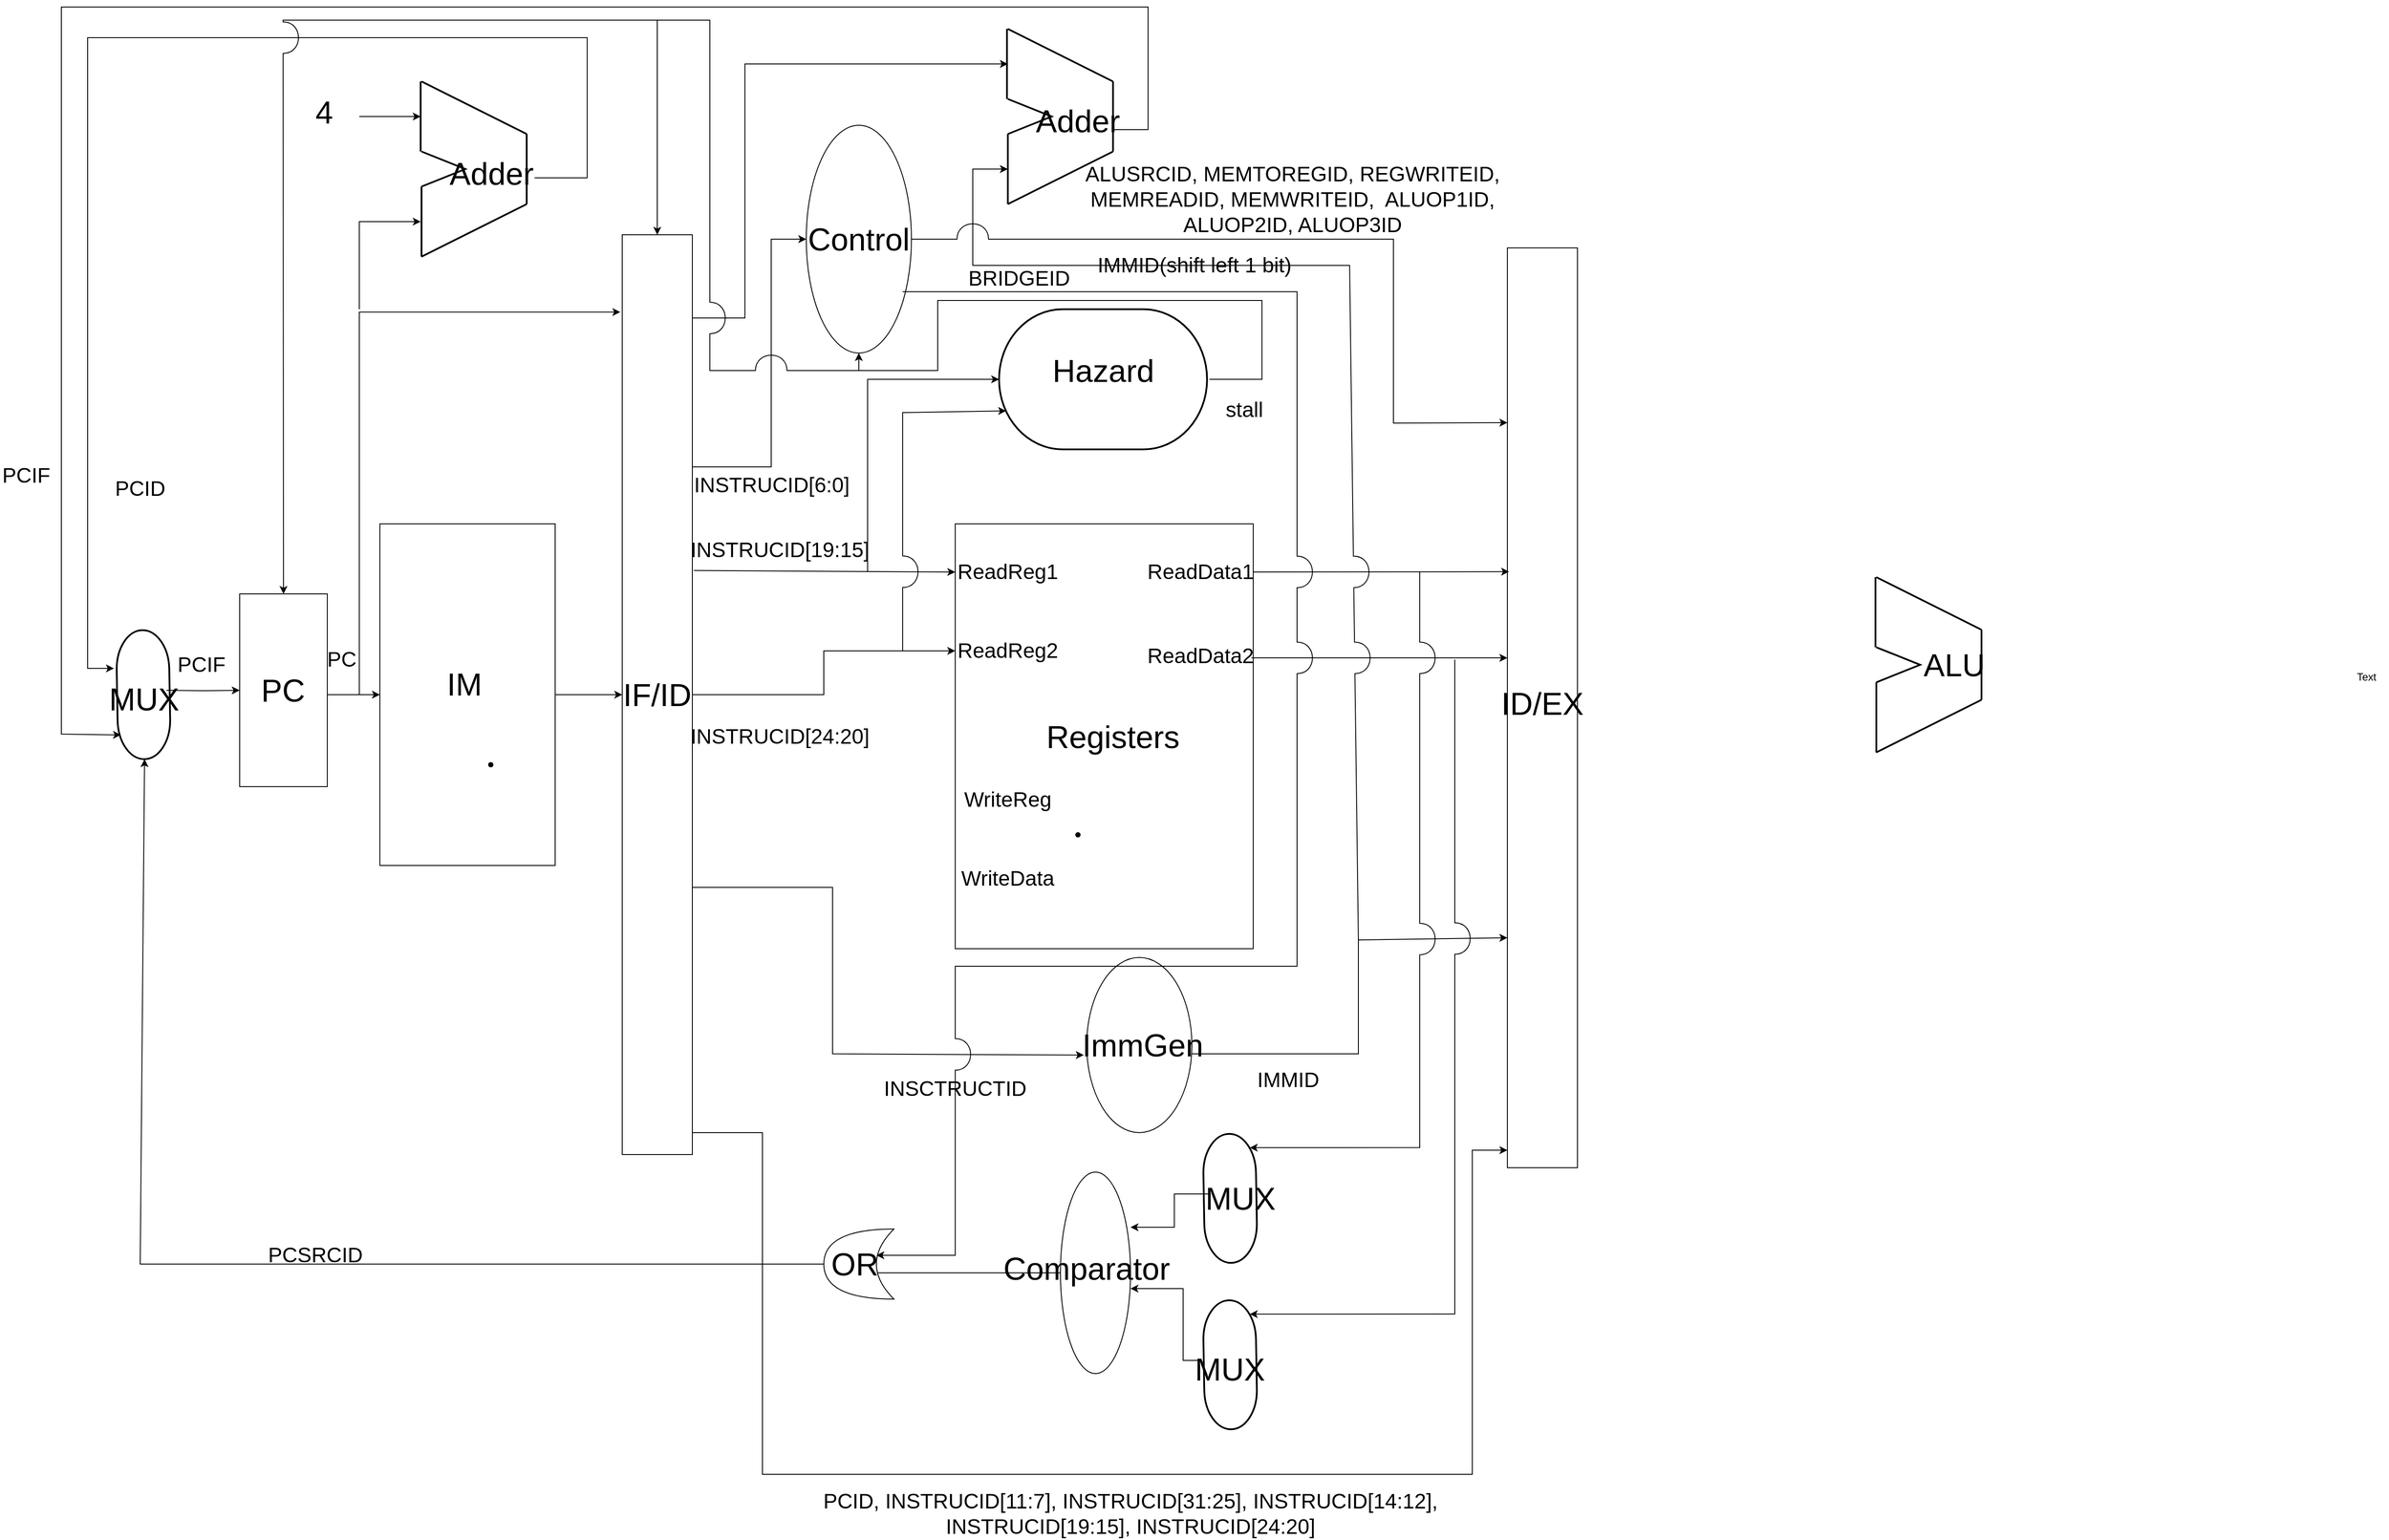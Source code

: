 <mxfile version="21.1.5" type="github">
  <diagram name="Page-1" id="BmjIcGM8oCkEsc__Spi8">
    <mxGraphModel dx="2868" dy="1392" grid="1" gridSize="10" guides="1" tooltips="1" connect="1" arrows="1" fold="1" page="1" pageScale="1" pageWidth="3300" pageHeight="4681" math="0" shadow="0">
      <root>
        <mxCell id="0" />
        <mxCell id="1" parent="0" />
        <mxCell id="vNjgoKGC3daDF4KBpXQI-41" style="edgeStyle=elbowEdgeStyle;rounded=0;orthogonalLoop=1;jettySize=auto;html=1;entryX=0;entryY=0.5;entryDx=0;entryDy=0;" edge="1" parent="1" target="vNjgoKGC3daDF4KBpXQI-4">
          <mxGeometry relative="1" as="geometry">
            <mxPoint x="380" y="880" as="sourcePoint" />
          </mxGeometry>
        </mxCell>
        <mxCell id="vNjgoKGC3daDF4KBpXQI-1" value="" style="rounded=0;whiteSpace=wrap;html=1;" vertex="1" parent="1">
          <mxGeometry x="283.48" y="765" width="100" height="220" as="geometry" />
        </mxCell>
        <mxCell id="vNjgoKGC3daDF4KBpXQI-29" value="" style="edgeStyle=elbowEdgeStyle;rounded=0;orthogonalLoop=1;jettySize=auto;html=1;entryX=-0.027;entryY=0.084;entryDx=0;entryDy=0;entryPerimeter=0;" edge="1" parent="1" source="vNjgoKGC3daDF4KBpXQI-2" target="vNjgoKGC3daDF4KBpXQI-15">
          <mxGeometry relative="1" as="geometry">
            <mxPoint x="420" y="560" as="targetPoint" />
            <Array as="points">
              <mxPoint x="420" y="880" />
              <mxPoint x="420" y="750" />
              <mxPoint x="410" y="880" />
              <mxPoint x="420" y="750" />
              <mxPoint x="430" y="880" />
              <mxPoint x="430" y="880" />
              <mxPoint x="420" y="820" />
              <mxPoint x="410" y="880" />
              <mxPoint x="420" y="680" />
              <mxPoint x="410" y="880" />
              <mxPoint x="420" y="560" />
            </Array>
          </mxGeometry>
        </mxCell>
        <mxCell id="vNjgoKGC3daDF4KBpXQI-2" value="&lt;font style=&quot;font-size: 36px;&quot;&gt;PC&lt;/font&gt;" style="text;strokeColor=none;align=center;fillColor=none;html=1;verticalAlign=middle;whiteSpace=wrap;rounded=0;" vertex="1" parent="1">
          <mxGeometry x="283.48" y="815" width="100" height="120" as="geometry" />
        </mxCell>
        <mxCell id="vNjgoKGC3daDF4KBpXQI-33" value="" style="edgeStyle=elbowEdgeStyle;rounded=0;orthogonalLoop=1;jettySize=auto;html=1;" edge="1" parent="1" source="vNjgoKGC3daDF4KBpXQI-4" target="vNjgoKGC3daDF4KBpXQI-17">
          <mxGeometry relative="1" as="geometry">
            <Array as="points">
              <mxPoint x="670" y="880" />
            </Array>
          </mxGeometry>
        </mxCell>
        <mxCell id="vNjgoKGC3daDF4KBpXQI-4" value="" style="rounded=0;whiteSpace=wrap;html=1;" vertex="1" parent="1">
          <mxGeometry x="443.48" y="685" width="200" height="390" as="geometry" />
        </mxCell>
        <mxCell id="vNjgoKGC3daDF4KBpXQI-9" value="&lt;font style=&quot;font-size: 24px;&quot;&gt;PC&lt;/font&gt;" style="text;strokeColor=none;align=center;fillColor=none;html=1;verticalAlign=middle;whiteSpace=wrap;rounded=0;" vertex="1" parent="1">
          <mxGeometry x="340" y="815" width="120" height="50" as="geometry" />
        </mxCell>
        <mxCell id="vNjgoKGC3daDF4KBpXQI-11" value="" style="strokeWidth=2;html=1;shape=mxgraph.flowchart.terminator;whiteSpace=wrap;rotation=-91;" vertex="1" parent="1">
          <mxGeometry x="100" y="850" width="147.33" height="60" as="geometry" />
        </mxCell>
        <mxCell id="vNjgoKGC3daDF4KBpXQI-12" value="&lt;font style=&quot;font-size: 36px;&quot;&gt;IM&lt;/font&gt;" style="text;strokeColor=none;align=center;fillColor=none;html=1;verticalAlign=middle;whiteSpace=wrap;rounded=0;" vertex="1" parent="1">
          <mxGeometry x="460" y="825.89" width="160" height="84.11" as="geometry" />
        </mxCell>
        <mxCell id="vNjgoKGC3daDF4KBpXQI-14" style="edgeStyle=orthogonalEdgeStyle;rounded=0;orthogonalLoop=1;jettySize=auto;html=1;entryX=0;entryY=0.5;entryDx=0;entryDy=0;" edge="1" parent="1" target="vNjgoKGC3daDF4KBpXQI-2">
          <mxGeometry relative="1" as="geometry">
            <mxPoint x="200" y="875" as="sourcePoint" />
          </mxGeometry>
        </mxCell>
        <mxCell id="vNjgoKGC3daDF4KBpXQI-13" value="&lt;font style=&quot;font-size: 36px;&quot;&gt;MUX&lt;/font&gt;" style="text;strokeColor=none;align=center;fillColor=none;html=1;verticalAlign=middle;whiteSpace=wrap;rounded=0;connectable=0;" vertex="1" parent="1">
          <mxGeometry x="148.84" y="860" width="51.33" height="50" as="geometry" />
        </mxCell>
        <mxCell id="vNjgoKGC3daDF4KBpXQI-87" style="edgeStyle=elbowEdgeStyle;rounded=0;orthogonalLoop=1;jettySize=auto;html=1;entryX=0;entryY=0.5;entryDx=0;entryDy=0;" edge="1" parent="1" source="vNjgoKGC3daDF4KBpXQI-15" target="vNjgoKGC3daDF4KBpXQI-49">
          <mxGeometry relative="1" as="geometry" />
        </mxCell>
        <mxCell id="vNjgoKGC3daDF4KBpXQI-15" value="" style="rounded=0;whiteSpace=wrap;html=1;" vertex="1" parent="1">
          <mxGeometry x="720" y="355" width="80" height="1050" as="geometry" />
        </mxCell>
        <mxCell id="vNjgoKGC3daDF4KBpXQI-16" value="&lt;font style=&quot;font-size: 24px;&quot;&gt;PCIF&lt;/font&gt;" style="text;strokeColor=none;align=center;fillColor=none;html=1;verticalAlign=middle;whiteSpace=wrap;rounded=0;" vertex="1" parent="1">
          <mxGeometry x="180" y="825.89" width="120" height="40" as="geometry" />
        </mxCell>
        <mxCell id="vNjgoKGC3daDF4KBpXQI-17" value="&lt;font style=&quot;font-size: 36px;&quot;&gt;IF/ID&lt;br&gt;&lt;/font&gt;" style="text;strokeColor=none;align=center;fillColor=none;html=1;verticalAlign=middle;whiteSpace=wrap;rounded=0;" vertex="1" parent="1">
          <mxGeometry x="720" y="840" width="80" height="80" as="geometry" />
        </mxCell>
        <mxCell id="vNjgoKGC3daDF4KBpXQI-42" value="" style="rounded=0;whiteSpace=wrap;html=1;" vertex="1" parent="1">
          <mxGeometry x="1100" y="685" width="340" height="485" as="geometry" />
        </mxCell>
        <mxCell id="vNjgoKGC3daDF4KBpXQI-43" value="&lt;font style=&quot;font-size: 36px;&quot;&gt;Registers&lt;/font&gt;" style="text;strokeColor=none;align=center;fillColor=none;html=1;verticalAlign=middle;whiteSpace=wrap;rounded=0;" vertex="1" parent="1">
          <mxGeometry x="1150" y="842.5" width="260" height="170" as="geometry" />
        </mxCell>
        <mxCell id="vNjgoKGC3daDF4KBpXQI-48" value="&lt;font style=&quot;font-size: 24px;&quot;&gt;ReadReg1&lt;/font&gt;" style="text;strokeColor=none;align=center;fillColor=none;html=1;verticalAlign=middle;whiteSpace=wrap;rounded=0;" vertex="1" parent="1">
          <mxGeometry x="1100" y="710" width="120" height="60" as="geometry" />
        </mxCell>
        <mxCell id="vNjgoKGC3daDF4KBpXQI-49" value="&lt;font style=&quot;font-size: 24px;&quot;&gt;ReadReg2&lt;/font&gt;" style="text;strokeColor=none;align=center;fillColor=none;html=1;verticalAlign=middle;whiteSpace=wrap;rounded=0;" vertex="1" parent="1">
          <mxGeometry x="1100" y="800" width="120" height="60" as="geometry" />
        </mxCell>
        <mxCell id="vNjgoKGC3daDF4KBpXQI-51" value="&lt;font style=&quot;font-size: 24px;&quot;&gt;INSTRUCID[19:15]&lt;/font&gt;" style="text;strokeColor=none;align=center;fillColor=none;html=1;verticalAlign=middle;whiteSpace=wrap;rounded=0;connectable=0;" vertex="1" parent="1">
          <mxGeometry x="820" y="685" width="160" height="60" as="geometry" />
        </mxCell>
        <mxCell id="vNjgoKGC3daDF4KBpXQI-53" value="&lt;font style=&quot;font-size: 24px;&quot;&gt;INSTRUCID[24:20]&lt;/font&gt;" style="text;strokeColor=none;align=center;fillColor=none;html=1;verticalAlign=middle;whiteSpace=wrap;rounded=0;backgroundOutline=0;imageAspect=1;noLabel=0;allowArrows=1;connectable=0;" vertex="1" parent="1">
          <mxGeometry x="810" y="892.5" width="180" height="70" as="geometry" />
        </mxCell>
        <mxCell id="vNjgoKGC3daDF4KBpXQI-57" value="&lt;font style=&quot;font-size: 24px;&quot;&gt;WriteReg&lt;/font&gt;" style="text;strokeColor=none;align=center;fillColor=none;html=1;verticalAlign=middle;whiteSpace=wrap;rounded=0;" vertex="1" parent="1">
          <mxGeometry x="1100" y="970" width="120" height="60" as="geometry" />
        </mxCell>
        <mxCell id="vNjgoKGC3daDF4KBpXQI-58" value="&lt;font style=&quot;font-size: 24px;&quot;&gt;WriteData&lt;/font&gt;" style="text;strokeColor=none;align=center;fillColor=none;html=1;verticalAlign=middle;whiteSpace=wrap;rounded=0;" vertex="1" parent="1">
          <mxGeometry x="1100" y="1060" width="120" height="60" as="geometry" />
        </mxCell>
        <mxCell id="vNjgoKGC3daDF4KBpXQI-59" value="" style="ellipse;whiteSpace=wrap;html=1;" vertex="1" parent="1">
          <mxGeometry x="1250" y="1180" width="120" height="200" as="geometry" />
        </mxCell>
        <mxCell id="vNjgoKGC3daDF4KBpXQI-64" value="&lt;div&gt;&lt;font style=&quot;font-size: 36px;&quot;&gt;ImmGen&lt;/font&gt;&lt;/div&gt;" style="text;strokeColor=none;align=center;fillColor=none;html=1;verticalAlign=middle;whiteSpace=wrap;rounded=0;" vertex="1" parent="1">
          <mxGeometry x="1263.66" y="1245" width="100" height="70" as="geometry" />
        </mxCell>
        <mxCell id="vNjgoKGC3daDF4KBpXQI-65" value="" style="strokeWidth=2;html=1;shape=mxgraph.flowchart.terminator;whiteSpace=wrap;rotation=-180;" vertex="1" parent="1">
          <mxGeometry x="1150" y="440" width="237.33" height="160" as="geometry" />
        </mxCell>
        <mxCell id="vNjgoKGC3daDF4KBpXQI-66" value="&lt;font style=&quot;font-size: 36px;&quot;&gt;Hazard&lt;br&gt;&lt;/font&gt;" style="text;strokeColor=none;align=center;fillColor=none;html=1;verticalAlign=middle;whiteSpace=wrap;rounded=0;connectable=0;" vertex="1" parent="1">
          <mxGeometry x="1178.66" y="450" width="180" height="120" as="geometry" />
        </mxCell>
        <mxCell id="vNjgoKGC3daDF4KBpXQI-93" value="" style="shape=waypoint;sketch=0;fillStyle=solid;size=6;pointerEvents=1;points=[];fillColor=none;resizable=0;rotatable=0;perimeter=centerPerimeter;snapToPoint=1;" vertex="1" parent="1">
          <mxGeometry x="560" y="950" width="20" height="20" as="geometry" />
        </mxCell>
        <mxCell id="vNjgoKGC3daDF4KBpXQI-95" value="" style="shape=waypoint;sketch=0;fillStyle=solid;size=6;pointerEvents=1;points=[];fillColor=none;resizable=0;rotatable=0;perimeter=centerPerimeter;snapToPoint=1;" vertex="1" parent="1">
          <mxGeometry x="1230" y="1030" width="20" height="20" as="geometry" />
        </mxCell>
        <mxCell id="vNjgoKGC3daDF4KBpXQI-101" value="" style="endArrow=classic;html=1;rounded=0;exitX=1.021;exitY=0.365;exitDx=0;exitDy=0;exitPerimeter=0;entryX=0;entryY=0.5;entryDx=0;entryDy=0;" edge="1" parent="1" source="vNjgoKGC3daDF4KBpXQI-15" target="vNjgoKGC3daDF4KBpXQI-48">
          <mxGeometry width="50" height="50" relative="1" as="geometry">
            <mxPoint x="640" y="660" as="sourcePoint" />
            <mxPoint x="690" y="610" as="targetPoint" />
          </mxGeometry>
        </mxCell>
        <mxCell id="vNjgoKGC3daDF4KBpXQI-102" value="" style="endArrow=classic;html=1;rounded=0;entryX=-0.028;entryY=0.557;entryDx=0;entryDy=0;entryPerimeter=0;" edge="1" parent="1" target="vNjgoKGC3daDF4KBpXQI-59">
          <mxGeometry width="50" height="50" relative="1" as="geometry">
            <mxPoint x="800" y="1100" as="sourcePoint" />
            <mxPoint x="850" y="1040" as="targetPoint" />
            <Array as="points">
              <mxPoint x="960" y="1100" />
              <mxPoint x="960" y="1290" />
            </Array>
          </mxGeometry>
        </mxCell>
        <mxCell id="vNjgoKGC3daDF4KBpXQI-103" value="" style="endArrow=classic;html=1;rounded=0;jumpStyle=arc;jumpSize=36;entryX=0.966;entryY=0.275;entryDx=0;entryDy=0;entryPerimeter=0;" edge="1" parent="1" target="vNjgoKGC3daDF4KBpXQI-65">
          <mxGeometry width="50" height="50" relative="1" as="geometry">
            <mxPoint x="1040" y="830" as="sourcePoint" />
            <mxPoint x="1150" y="558" as="targetPoint" />
            <Array as="points">
              <mxPoint x="1040" y="558" />
            </Array>
          </mxGeometry>
        </mxCell>
        <mxCell id="vNjgoKGC3daDF4KBpXQI-104" value="" style="endArrow=classic;html=1;rounded=0;" edge="1" parent="1" target="vNjgoKGC3daDF4KBpXQI-65">
          <mxGeometry width="50" height="50" relative="1" as="geometry">
            <mxPoint x="1000" y="740" as="sourcePoint" />
            <mxPoint x="1140" y="520" as="targetPoint" />
            <Array as="points">
              <mxPoint x="1000" y="520" />
              <mxPoint x="1080" y="520" />
              <mxPoint x="1120" y="520" />
            </Array>
          </mxGeometry>
        </mxCell>
        <mxCell id="vNjgoKGC3daDF4KBpXQI-105" value="" style="rounded=0;whiteSpace=wrap;html=1;" vertex="1" parent="1">
          <mxGeometry x="1730" y="370" width="80" height="1050" as="geometry" />
        </mxCell>
        <mxCell id="vNjgoKGC3daDF4KBpXQI-106" value="&lt;font style=&quot;font-size: 36px;&quot;&gt;ID/EX&lt;/font&gt;" style="text;strokeColor=none;align=center;fillColor=none;html=1;verticalAlign=middle;whiteSpace=wrap;rounded=0;" vertex="1" parent="1">
          <mxGeometry x="1740" y="860" width="60" height="59.11" as="geometry" />
        </mxCell>
        <mxCell id="vNjgoKGC3daDF4KBpXQI-108" value="" style="endArrow=classic;html=1;rounded=0;entryX=0;entryY=0.75;entryDx=0;entryDy=0;" edge="1" parent="1" target="vNjgoKGC3daDF4KBpXQI-105">
          <mxGeometry width="50" height="50" relative="1" as="geometry">
            <mxPoint x="1370" y="1290" as="sourcePoint" />
            <mxPoint x="1630" y="1160" as="targetPoint" />
            <Array as="points">
              <mxPoint x="1560" y="1290" />
              <mxPoint x="1560" y="1160" />
            </Array>
          </mxGeometry>
        </mxCell>
        <mxCell id="vNjgoKGC3daDF4KBpXQI-109" value="&lt;font style=&quot;font-size: 24px;&quot;&gt;INSCTRUCTID&lt;/font&gt;" style="text;strokeColor=none;align=center;fillColor=none;html=1;verticalAlign=middle;whiteSpace=wrap;rounded=0;" vertex="1" parent="1">
          <mxGeometry x="1070" y="1300" width="60" height="60" as="geometry" />
        </mxCell>
        <mxCell id="vNjgoKGC3daDF4KBpXQI-111" value="&lt;font style=&quot;font-size: 24px;&quot;&gt;IMMID&lt;br&gt;&lt;/font&gt;" style="text;strokeColor=none;align=center;fillColor=none;html=1;verticalAlign=middle;whiteSpace=wrap;rounded=0;" vertex="1" parent="1">
          <mxGeometry x="1450" y="1290" width="60" height="60" as="geometry" />
        </mxCell>
        <mxCell id="vNjgoKGC3daDF4KBpXQI-112" value="&lt;font style=&quot;font-size: 24px;&quot;&gt;ReadData1&lt;/font&gt;" style="text;strokeColor=none;align=center;fillColor=none;html=1;verticalAlign=middle;whiteSpace=wrap;rounded=0;" vertex="1" parent="1">
          <mxGeometry x="1320" y="710" width="120" height="60" as="geometry" />
        </mxCell>
        <mxCell id="vNjgoKGC3daDF4KBpXQI-113" value="&lt;font style=&quot;font-size: 24px;&quot;&gt;ReadData2&lt;/font&gt;" style="text;strokeColor=none;align=center;fillColor=none;html=1;verticalAlign=middle;whiteSpace=wrap;rounded=0;" vertex="1" parent="1">
          <mxGeometry x="1320" y="805.89" width="120" height="60" as="geometry" />
        </mxCell>
        <mxCell id="vNjgoKGC3daDF4KBpXQI-115" value="" style="endArrow=classic;html=1;rounded=0;entryX=0.025;entryY=0.352;entryDx=0;entryDy=0;entryPerimeter=0;exitX=1;exitY=0.5;exitDx=0;exitDy=0;" edge="1" parent="1" source="vNjgoKGC3daDF4KBpXQI-112" target="vNjgoKGC3daDF4KBpXQI-105">
          <mxGeometry width="50" height="50" relative="1" as="geometry">
            <mxPoint x="1440" y="730" as="sourcePoint" />
            <mxPoint x="1500" y="690" as="targetPoint" />
          </mxGeometry>
        </mxCell>
        <mxCell id="vNjgoKGC3daDF4KBpXQI-116" value="" style="endArrow=classic;html=1;rounded=0;exitX=1;exitY=0.5;exitDx=0;exitDy=0;" edge="1" parent="1">
          <mxGeometry width="50" height="50" relative="1" as="geometry">
            <mxPoint x="1438" y="838" as="sourcePoint" />
            <mxPoint x="1730" y="838" as="targetPoint" />
          </mxGeometry>
        </mxCell>
        <mxCell id="vNjgoKGC3daDF4KBpXQI-119" value="" style="endArrow=none;html=1;rounded=0;strokeWidth=2;" edge="1" parent="1">
          <mxGeometry width="50" height="50" relative="1" as="geometry">
            <mxPoint x="1159" y="200" as="sourcePoint" />
            <mxPoint x="1159" y="120" as="targetPoint" />
          </mxGeometry>
        </mxCell>
        <mxCell id="vNjgoKGC3daDF4KBpXQI-120" value="" style="endArrow=none;html=1;rounded=0;strokeWidth=2;" edge="1" parent="1">
          <mxGeometry width="50" height="50" relative="1" as="geometry">
            <mxPoint x="1160" y="240" as="sourcePoint" />
            <mxPoint x="1160" y="200" as="targetPoint" />
            <Array as="points">
              <mxPoint x="1210" y="220" />
            </Array>
          </mxGeometry>
        </mxCell>
        <mxCell id="vNjgoKGC3daDF4KBpXQI-124" value="" style="endArrow=none;html=1;rounded=0;strokeWidth=2;" edge="1" parent="1">
          <mxGeometry width="50" height="50" relative="1" as="geometry">
            <mxPoint x="1160" y="320" as="sourcePoint" />
            <mxPoint x="1160" y="240" as="targetPoint" />
          </mxGeometry>
        </mxCell>
        <mxCell id="vNjgoKGC3daDF4KBpXQI-126" value="" style="endArrow=none;html=1;rounded=0;strokeWidth=2;" edge="1" parent="1">
          <mxGeometry width="50" height="50" relative="1" as="geometry">
            <mxPoint x="1160" y="320" as="sourcePoint" />
            <mxPoint x="1280" y="260" as="targetPoint" />
          </mxGeometry>
        </mxCell>
        <mxCell id="vNjgoKGC3daDF4KBpXQI-130" value="" style="endArrow=none;html=1;rounded=0;strokeWidth=2;" edge="1" parent="1">
          <mxGeometry width="50" height="50" relative="1" as="geometry">
            <mxPoint x="1280" y="260" as="sourcePoint" />
            <mxPoint x="1280" y="180" as="targetPoint" />
          </mxGeometry>
        </mxCell>
        <mxCell id="vNjgoKGC3daDF4KBpXQI-133" value="" style="endArrow=none;html=1;rounded=0;strokeWidth=2;" edge="1" parent="1">
          <mxGeometry width="50" height="50" relative="1" as="geometry">
            <mxPoint x="1160" y="120" as="sourcePoint" />
            <mxPoint x="1280" y="180" as="targetPoint" />
          </mxGeometry>
        </mxCell>
        <mxCell id="vNjgoKGC3daDF4KBpXQI-134" value="" style="endArrow=none;html=1;rounded=0;strokeWidth=2;" edge="1" parent="1">
          <mxGeometry width="50" height="50" relative="1" as="geometry">
            <mxPoint x="2150" y="825.89" as="sourcePoint" />
            <mxPoint x="2150" y="745.89" as="targetPoint" />
          </mxGeometry>
        </mxCell>
        <mxCell id="vNjgoKGC3daDF4KBpXQI-135" value="" style="endArrow=none;html=1;rounded=0;strokeWidth=2;" edge="1" parent="1">
          <mxGeometry width="50" height="50" relative="1" as="geometry">
            <mxPoint x="2151" y="865.89" as="sourcePoint" />
            <mxPoint x="2151" y="825.89" as="targetPoint" />
            <Array as="points">
              <mxPoint x="2201" y="845.89" />
            </Array>
          </mxGeometry>
        </mxCell>
        <mxCell id="vNjgoKGC3daDF4KBpXQI-136" value="" style="endArrow=none;html=1;rounded=0;strokeWidth=2;" edge="1" parent="1">
          <mxGeometry width="50" height="50" relative="1" as="geometry">
            <mxPoint x="2151" y="945.89" as="sourcePoint" />
            <mxPoint x="2151" y="865.89" as="targetPoint" />
          </mxGeometry>
        </mxCell>
        <mxCell id="vNjgoKGC3daDF4KBpXQI-137" value="" style="endArrow=none;html=1;rounded=0;strokeWidth=2;" edge="1" parent="1">
          <mxGeometry width="50" height="50" relative="1" as="geometry">
            <mxPoint x="2151" y="945.89" as="sourcePoint" />
            <mxPoint x="2271" y="885.89" as="targetPoint" />
          </mxGeometry>
        </mxCell>
        <mxCell id="vNjgoKGC3daDF4KBpXQI-138" value="" style="endArrow=none;html=1;rounded=0;strokeWidth=2;" edge="1" parent="1">
          <mxGeometry width="50" height="50" relative="1" as="geometry">
            <mxPoint x="2271" y="885.89" as="sourcePoint" />
            <mxPoint x="2271" y="805.89" as="targetPoint" />
          </mxGeometry>
        </mxCell>
        <mxCell id="vNjgoKGC3daDF4KBpXQI-139" value="" style="endArrow=none;html=1;rounded=0;strokeWidth=2;" edge="1" parent="1">
          <mxGeometry width="50" height="50" relative="1" as="geometry">
            <mxPoint x="2151" y="745.89" as="sourcePoint" />
            <mxPoint x="2271" y="805.89" as="targetPoint" />
          </mxGeometry>
        </mxCell>
        <mxCell id="vNjgoKGC3daDF4KBpXQI-141" value="" style="endArrow=classic;html=1;rounded=0;jumpStyle=arc;jumpSize=36;" edge="1" parent="1">
          <mxGeometry width="50" height="50" relative="1" as="geometry">
            <mxPoint x="1560" y="1160" as="sourcePoint" />
            <mxPoint x="1160" y="280" as="targetPoint" />
            <Array as="points">
              <mxPoint x="1550" y="390" />
              <mxPoint x="1120" y="390" />
              <mxPoint x="1120" y="280" />
            </Array>
          </mxGeometry>
        </mxCell>
        <mxCell id="vNjgoKGC3daDF4KBpXQI-142" value="" style="endArrow=classic;html=1;rounded=0;" edge="1" parent="1">
          <mxGeometry width="50" height="50" relative="1" as="geometry">
            <mxPoint x="800" y="450" as="sourcePoint" />
            <mxPoint x="1160" y="160" as="targetPoint" />
            <Array as="points">
              <mxPoint x="860" y="450" />
              <mxPoint x="860" y="160" />
            </Array>
          </mxGeometry>
        </mxCell>
        <mxCell id="vNjgoKGC3daDF4KBpXQI-143" value="&lt;font style=&quot;font-size: 36px;&quot;&gt;Adder&lt;/font&gt;" style="text;strokeColor=none;align=center;fillColor=none;html=1;verticalAlign=middle;whiteSpace=wrap;rounded=0;" vertex="1" parent="1">
          <mxGeometry x="1210" y="210" width="60" height="30" as="geometry" />
        </mxCell>
        <mxCell id="vNjgoKGC3daDF4KBpXQI-145" value="" style="endArrow=classic;html=1;rounded=0;entryX=0.191;entryY=0.059;entryDx=0;entryDy=0;entryPerimeter=0;" edge="1" parent="1" target="vNjgoKGC3daDF4KBpXQI-11">
          <mxGeometry width="50" height="50" relative="1" as="geometry">
            <mxPoint x="1280" y="235" as="sourcePoint" />
            <mxPoint x="150" y="935" as="targetPoint" />
            <Array as="points">
              <mxPoint x="1320" y="235" />
              <mxPoint x="1320" y="95" />
              <mxPoint x="80" y="95" />
              <mxPoint x="80" y="925" />
            </Array>
          </mxGeometry>
        </mxCell>
        <mxCell id="vNjgoKGC3daDF4KBpXQI-146" value="" style="endArrow=none;html=1;rounded=0;strokeWidth=2;" edge="1" parent="1">
          <mxGeometry width="50" height="50" relative="1" as="geometry">
            <mxPoint x="490" y="260" as="sourcePoint" />
            <mxPoint x="490" y="180" as="targetPoint" />
          </mxGeometry>
        </mxCell>
        <mxCell id="vNjgoKGC3daDF4KBpXQI-147" value="" style="endArrow=none;html=1;rounded=0;strokeWidth=2;" edge="1" parent="1">
          <mxGeometry width="50" height="50" relative="1" as="geometry">
            <mxPoint x="491" y="300" as="sourcePoint" />
            <mxPoint x="491" y="260" as="targetPoint" />
            <Array as="points">
              <mxPoint x="541" y="280" />
            </Array>
          </mxGeometry>
        </mxCell>
        <mxCell id="vNjgoKGC3daDF4KBpXQI-148" value="" style="endArrow=none;html=1;rounded=0;strokeWidth=2;" edge="1" parent="1">
          <mxGeometry width="50" height="50" relative="1" as="geometry">
            <mxPoint x="491" y="380" as="sourcePoint" />
            <mxPoint x="491" y="300" as="targetPoint" />
          </mxGeometry>
        </mxCell>
        <mxCell id="vNjgoKGC3daDF4KBpXQI-149" value="" style="endArrow=none;html=1;rounded=0;strokeWidth=2;" edge="1" parent="1">
          <mxGeometry width="50" height="50" relative="1" as="geometry">
            <mxPoint x="491" y="380" as="sourcePoint" />
            <mxPoint x="611" y="320" as="targetPoint" />
          </mxGeometry>
        </mxCell>
        <mxCell id="vNjgoKGC3daDF4KBpXQI-150" value="" style="endArrow=none;html=1;rounded=0;strokeWidth=2;" edge="1" parent="1">
          <mxGeometry width="50" height="50" relative="1" as="geometry">
            <mxPoint x="611" y="320" as="sourcePoint" />
            <mxPoint x="611" y="240" as="targetPoint" />
          </mxGeometry>
        </mxCell>
        <mxCell id="vNjgoKGC3daDF4KBpXQI-151" value="" style="endArrow=none;html=1;rounded=0;strokeWidth=2;" edge="1" parent="1">
          <mxGeometry width="50" height="50" relative="1" as="geometry">
            <mxPoint x="491" y="180" as="sourcePoint" />
            <mxPoint x="611" y="240" as="targetPoint" />
          </mxGeometry>
        </mxCell>
        <mxCell id="vNjgoKGC3daDF4KBpXQI-152" value="&lt;font style=&quot;font-size: 36px;&quot;&gt;Adder&lt;/font&gt;" style="text;strokeColor=none;align=center;fillColor=none;html=1;verticalAlign=middle;whiteSpace=wrap;rounded=0;connectable=0;" vertex="1" parent="1">
          <mxGeometry x="541" y="270" width="60" height="30" as="geometry" />
        </mxCell>
        <mxCell id="vNjgoKGC3daDF4KBpXQI-153" value="" style="endArrow=classic;html=1;rounded=0;" edge="1" parent="1">
          <mxGeometry width="50" height="50" relative="1" as="geometry">
            <mxPoint x="420" y="440" as="sourcePoint" />
            <mxPoint x="490" y="340" as="targetPoint" />
            <Array as="points">
              <mxPoint x="420" y="340" />
            </Array>
          </mxGeometry>
        </mxCell>
        <mxCell id="vNjgoKGC3daDF4KBpXQI-154" value="" style="endArrow=classic;html=1;rounded=0;" edge="1" parent="1">
          <mxGeometry width="50" height="50" relative="1" as="geometry">
            <mxPoint x="420" y="220" as="sourcePoint" />
            <mxPoint x="490" y="220" as="targetPoint" />
          </mxGeometry>
        </mxCell>
        <mxCell id="vNjgoKGC3daDF4KBpXQI-155" value="&lt;font style=&quot;font-size: 36px;&quot;&gt;4&lt;/font&gt;" style="text;strokeColor=none;align=center;fillColor=none;html=1;verticalAlign=middle;whiteSpace=wrap;rounded=0;" vertex="1" parent="1">
          <mxGeometry x="350" y="200" width="60" height="30" as="geometry" />
        </mxCell>
        <mxCell id="vNjgoKGC3daDF4KBpXQI-156" value="" style="endArrow=classic;html=1;rounded=0;" edge="1" parent="1">
          <mxGeometry width="50" height="50" relative="1" as="geometry">
            <mxPoint x="620" y="290" as="sourcePoint" />
            <mxPoint x="140" y="850" as="targetPoint" />
            <Array as="points">
              <mxPoint x="680" y="290" />
              <mxPoint x="680" y="130" />
              <mxPoint x="110" y="130" />
              <mxPoint x="110" y="850" />
            </Array>
          </mxGeometry>
        </mxCell>
        <mxCell id="vNjgoKGC3daDF4KBpXQI-158" value="&lt;font style=&quot;font-size: 24px;&quot;&gt;PCID&lt;/font&gt;" style="text;strokeColor=none;align=center;fillColor=none;html=1;verticalAlign=middle;whiteSpace=wrap;rounded=0;" vertex="1" parent="1">
          <mxGeometry x="140.17" y="630" width="60" height="30" as="geometry" />
        </mxCell>
        <mxCell id="vNjgoKGC3daDF4KBpXQI-159" value="&lt;font style=&quot;font-size: 24px;&quot;&gt;PCIF&lt;/font&gt;" style="text;strokeColor=none;align=center;fillColor=none;html=1;verticalAlign=middle;whiteSpace=wrap;rounded=0;" vertex="1" parent="1">
          <mxGeometry x="10" y="610" width="60" height="40" as="geometry" />
        </mxCell>
        <mxCell id="vNjgoKGC3daDF4KBpXQI-160" value="&lt;font style=&quot;font-size: 24px;&quot;&gt;IMMID(shift left 1 bit)&lt;/font&gt;" style="text;strokeColor=none;align=center;fillColor=none;html=1;verticalAlign=middle;whiteSpace=wrap;rounded=0;" vertex="1" parent="1">
          <mxGeometry x="1220" y="375" width="306.33" height="30" as="geometry" />
        </mxCell>
        <mxCell id="vNjgoKGC3daDF4KBpXQI-162" value="" style="ellipse;whiteSpace=wrap;html=1;" vertex="1" parent="1">
          <mxGeometry x="930" y="230" width="120" height="260" as="geometry" />
        </mxCell>
        <mxCell id="vNjgoKGC3daDF4KBpXQI-163" value="" style="endArrow=classic;html=1;rounded=0;entryX=0;entryY=0.5;entryDx=0;entryDy=0;" edge="1" parent="1" target="vNjgoKGC3daDF4KBpXQI-162">
          <mxGeometry width="50" height="50" relative="1" as="geometry">
            <mxPoint x="800" y="620" as="sourcePoint" />
            <mxPoint x="860" y="560" as="targetPoint" />
            <Array as="points">
              <mxPoint x="890" y="620" />
              <mxPoint x="890" y="360" />
            </Array>
          </mxGeometry>
        </mxCell>
        <mxCell id="vNjgoKGC3daDF4KBpXQI-164" value="&lt;font style=&quot;font-size: 24px;&quot;&gt;INSTRUCID[6:0]&lt;/font&gt;" style="text;whiteSpace=wrap;html=1;connectable=0;" vertex="1" parent="1">
          <mxGeometry x="800" y="620" width="180" height="50" as="geometry" />
        </mxCell>
        <mxCell id="vNjgoKGC3daDF4KBpXQI-166" value="&lt;font style=&quot;font-size: 36px;&quot;&gt;Control&lt;br&gt;&lt;/font&gt;" style="text;strokeColor=none;align=center;fillColor=none;html=1;verticalAlign=middle;whiteSpace=wrap;rounded=0;" vertex="1" parent="1">
          <mxGeometry x="960" y="345" width="60" height="30" as="geometry" />
        </mxCell>
        <mxCell id="vNjgoKGC3daDF4KBpXQI-167" value="" style="endArrow=classic;html=1;rounded=0;exitX=1;exitY=0.5;exitDx=0;exitDy=0;jumpStyle=arc;jumpSize=36;entryX=0;entryY=0.19;entryDx=0;entryDy=0;entryPerimeter=0;" edge="1" parent="1" source="vNjgoKGC3daDF4KBpXQI-162" target="vNjgoKGC3daDF4KBpXQI-105">
          <mxGeometry width="50" height="50" relative="1" as="geometry">
            <mxPoint x="1070" y="360" as="sourcePoint" />
            <mxPoint x="1640" y="570" as="targetPoint" />
            <Array as="points">
              <mxPoint x="1600" y="360" />
              <mxPoint x="1600" y="570" />
            </Array>
          </mxGeometry>
        </mxCell>
        <mxCell id="vNjgoKGC3daDF4KBpXQI-168" value="&lt;font style=&quot;font-size: 24px;&quot;&gt;ALUSRCID, MEMTOREGID, REGWRITEID, MEMREADID, MEMWRITEID,&amp;nbsp; ALUOP1ID, ALUOP2ID, ALUOP3ID&lt;br&gt;&lt;/font&gt;" style="text;strokeColor=none;align=center;fillColor=none;html=1;verticalAlign=middle;whiteSpace=wrap;rounded=0;" vertex="1" parent="1">
          <mxGeometry x="1190" y="290" width="590" height="50" as="geometry" />
        </mxCell>
        <mxCell id="vNjgoKGC3daDF4KBpXQI-169" value="" style="endArrow=classic;html=1;rounded=0;entryX=0.5;entryY=0;entryDx=0;entryDy=0;jumpSize=36;jumpStyle=arc;" edge="1" parent="1" target="vNjgoKGC3daDF4KBpXQI-15">
          <mxGeometry width="50" height="50" relative="1" as="geometry">
            <mxPoint x="1390" y="520" as="sourcePoint" />
            <mxPoint x="840" y="510" as="targetPoint" />
            <Array as="points">
              <mxPoint x="1450" y="520" />
              <mxPoint x="1450" y="430" />
              <mxPoint x="1080" y="430" />
              <mxPoint x="1080" y="460" />
              <mxPoint x="1080" y="510" />
              <mxPoint x="820" y="510" />
              <mxPoint x="820" y="110" />
              <mxPoint x="760" y="110" />
            </Array>
          </mxGeometry>
        </mxCell>
        <mxCell id="vNjgoKGC3daDF4KBpXQI-170" value="" style="endArrow=classic;html=1;rounded=0;entryX=0.5;entryY=1;entryDx=0;entryDy=0;" edge="1" parent="1" target="vNjgoKGC3daDF4KBpXQI-162">
          <mxGeometry width="50" height="50" relative="1" as="geometry">
            <mxPoint x="1000" y="510" as="sourcePoint" />
            <mxPoint x="1050" y="460" as="targetPoint" />
            <Array as="points">
              <mxPoint x="990" y="510" />
            </Array>
          </mxGeometry>
        </mxCell>
        <mxCell id="vNjgoKGC3daDF4KBpXQI-172" value="" style="endArrow=classic;html=1;rounded=0;entryX=0.5;entryY=0;entryDx=0;entryDy=0;jumpStyle=arc;jumpSize=36;" edge="1" parent="1" target="vNjgoKGC3daDF4KBpXQI-1">
          <mxGeometry width="50" height="50" relative="1" as="geometry">
            <mxPoint x="760" y="300" as="sourcePoint" />
            <mxPoint x="280" y="160" as="targetPoint" />
            <Array as="points">
              <mxPoint x="760" y="210" />
              <mxPoint x="760" y="110" />
              <mxPoint x="333" y="110" />
            </Array>
          </mxGeometry>
        </mxCell>
        <mxCell id="vNjgoKGC3daDF4KBpXQI-173" value="&lt;font style=&quot;font-size: 24px;&quot;&gt;stall&lt;br&gt;&lt;/font&gt;" style="text;strokeColor=none;align=center;fillColor=none;html=1;verticalAlign=middle;whiteSpace=wrap;rounded=0;" vertex="1" parent="1">
          <mxGeometry x="1400" y="540" width="60" height="30" as="geometry" />
        </mxCell>
        <mxCell id="vNjgoKGC3daDF4KBpXQI-174" value="" style="ellipse;whiteSpace=wrap;html=1;" vertex="1" parent="1">
          <mxGeometry x="1220" y="1425" width="80" height="230" as="geometry" />
        </mxCell>
        <mxCell id="vNjgoKGC3daDF4KBpXQI-175" value="" style="strokeWidth=2;html=1;shape=mxgraph.flowchart.terminator;whiteSpace=wrap;rotation=-91;" vertex="1" parent="1">
          <mxGeometry x="1340" y="1425" width="147.33" height="60" as="geometry" />
        </mxCell>
        <mxCell id="vNjgoKGC3daDF4KBpXQI-176" value="" style="strokeWidth=2;html=1;shape=mxgraph.flowchart.terminator;whiteSpace=wrap;rotation=-91;" vertex="1" parent="1">
          <mxGeometry x="1340" y="1615" width="147.33" height="60" as="geometry" />
        </mxCell>
        <mxCell id="vNjgoKGC3daDF4KBpXQI-177" value="&lt;font style=&quot;font-size: 36px;&quot;&gt;MUX&lt;/font&gt;" style="text;strokeColor=none;align=center;fillColor=none;html=1;verticalAlign=middle;whiteSpace=wrap;rounded=0;connectable=0;allowArrows=0;" vertex="1" parent="1">
          <mxGeometry x="1400" y="1430" width="51.33" height="50" as="geometry" />
        </mxCell>
        <mxCell id="vNjgoKGC3daDF4KBpXQI-178" value="&lt;font style=&quot;font-size: 36px;&quot;&gt;MUX&lt;/font&gt;" style="text;strokeColor=none;align=center;fillColor=none;html=1;verticalAlign=middle;whiteSpace=wrap;rounded=0;connectable=0;" vertex="1" parent="1">
          <mxGeometry x="1388" y="1625" width="51.33" height="50" as="geometry" />
        </mxCell>
        <mxCell id="vNjgoKGC3daDF4KBpXQI-179" value="&lt;font style=&quot;font-size: 36px;&quot;&gt;Comparator&lt;/font&gt;" style="text;strokeColor=none;align=center;fillColor=none;html=1;verticalAlign=middle;whiteSpace=wrap;rounded=0;" vertex="1" parent="1">
          <mxGeometry x="1230" y="1520" width="40" height="30" as="geometry" />
        </mxCell>
        <mxCell id="vNjgoKGC3daDF4KBpXQI-180" value="" style="endArrow=classic;html=1;rounded=0;entryX=0.89;entryY=0.89;entryDx=0;entryDy=0;entryPerimeter=0;jumpStyle=arc;jumpSize=36;" edge="1" parent="1" target="vNjgoKGC3daDF4KBpXQI-175">
          <mxGeometry width="50" height="50" relative="1" as="geometry">
            <mxPoint x="1630" y="740" as="sourcePoint" />
            <mxPoint x="1630" y="1410" as="targetPoint" />
            <Array as="points">
              <mxPoint x="1630" y="1397" />
            </Array>
          </mxGeometry>
        </mxCell>
        <mxCell id="vNjgoKGC3daDF4KBpXQI-181" value="" style="endArrow=classic;html=1;rounded=0;entryX=0.89;entryY=0.89;entryDx=0;entryDy=0;entryPerimeter=0;jumpStyle=arc;jumpSize=36;" edge="1" parent="1" target="vNjgoKGC3daDF4KBpXQI-176">
          <mxGeometry width="50" height="50" relative="1" as="geometry">
            <mxPoint x="1670" y="840" as="sourcePoint" />
            <mxPoint x="1450" y="1590" as="targetPoint" />
            <Array as="points">
              <mxPoint x="1670" y="1587" />
            </Array>
          </mxGeometry>
        </mxCell>
        <mxCell id="vNjgoKGC3daDF4KBpXQI-182" value="" style="endArrow=classic;html=1;rounded=0;entryX=0;entryY=0.981;entryDx=0;entryDy=0;entryPerimeter=0;" edge="1" parent="1" target="vNjgoKGC3daDF4KBpXQI-105">
          <mxGeometry width="50" height="50" relative="1" as="geometry">
            <mxPoint x="800" y="1380" as="sourcePoint" />
            <mxPoint x="1690" y="1360" as="targetPoint" />
            <Array as="points">
              <mxPoint x="880" y="1380" />
              <mxPoint x="880" y="1770" />
              <mxPoint x="1690" y="1770" />
              <mxPoint x="1690" y="1400" />
            </Array>
          </mxGeometry>
        </mxCell>
        <mxCell id="vNjgoKGC3daDF4KBpXQI-184" value="&lt;font style=&quot;font-size: 24px;&quot;&gt;PCID, INSTRUCID[11:7], &lt;/font&gt;&lt;font style=&quot;font-size: 24px;&quot;&gt;INSTRUCID[31:25], &lt;/font&gt;&lt;font style=&quot;font-size: 24px;&quot;&gt;INSTRUCID[14:12], &lt;/font&gt;&lt;font style=&quot;font-size: 24px;&quot;&gt;INSTRUCID[19:15], &lt;/font&gt;&lt;font style=&quot;font-size: 24px;&quot;&gt;INSTRUCID[24:20]&lt;/font&gt;" style="text;strokeColor=none;align=center;fillColor=none;html=1;verticalAlign=middle;whiteSpace=wrap;rounded=0;" vertex="1" parent="1">
          <mxGeometry x="850" y="1800" width="900" height="30" as="geometry" />
        </mxCell>
        <mxCell id="vNjgoKGC3daDF4KBpXQI-187" value="" style="endArrow=classic;html=1;rounded=0;jumpSize=36;jumpStyle=arc;" edge="1" parent="1">
          <mxGeometry width="50" height="50" relative="1" as="geometry">
            <mxPoint x="1040" y="420" as="sourcePoint" />
            <mxPoint x="1010" y="1520" as="targetPoint" />
            <Array as="points">
              <mxPoint x="1490" y="420" />
              <mxPoint x="1490" y="1190" />
              <mxPoint x="1100" y="1190" />
              <mxPoint x="1100" y="1520" />
            </Array>
          </mxGeometry>
        </mxCell>
        <mxCell id="vNjgoKGC3daDF4KBpXQI-188" value="" style="endArrow=classic;html=1;rounded=0;" edge="1" parent="1">
          <mxGeometry width="50" height="50" relative="1" as="geometry">
            <mxPoint x="1220" y="1540" as="sourcePoint" />
            <mxPoint x="1000" y="1540" as="targetPoint" />
          </mxGeometry>
        </mxCell>
        <mxCell id="vNjgoKGC3daDF4KBpXQI-189" value="" style="shape=xor;whiteSpace=wrap;html=1;rotation=-180;" vertex="1" parent="1">
          <mxGeometry x="950" y="1490" width="80" height="80" as="geometry" />
        </mxCell>
        <mxCell id="vNjgoKGC3daDF4KBpXQI-190" value="&lt;font style=&quot;font-size: 36px;&quot;&gt;OR&lt;/font&gt;" style="text;strokeColor=none;align=center;fillColor=none;html=1;verticalAlign=middle;whiteSpace=wrap;rounded=0;connectable=0;allowArrows=0;" vertex="1" parent="1">
          <mxGeometry x="960" y="1505" width="51.33" height="50" as="geometry" />
        </mxCell>
        <mxCell id="vNjgoKGC3daDF4KBpXQI-191" value="" style="endArrow=classic;html=1;rounded=0;entryX=0;entryY=0.5;entryDx=0;entryDy=0;entryPerimeter=0;" edge="1" parent="1" target="vNjgoKGC3daDF4KBpXQI-11">
          <mxGeometry width="50" height="50" relative="1" as="geometry">
            <mxPoint x="950" y="1530" as="sourcePoint" />
            <mxPoint x="220" y="1490" as="targetPoint" />
            <Array as="points">
              <mxPoint x="170" y="1530" />
            </Array>
          </mxGeometry>
        </mxCell>
        <mxCell id="vNjgoKGC3daDF4KBpXQI-192" value="&lt;font style=&quot;font-size: 24px;&quot;&gt;PCSRCID&lt;br&gt;&lt;/font&gt;" style="text;strokeColor=none;align=center;fillColor=none;html=1;verticalAlign=middle;whiteSpace=wrap;rounded=0;" vertex="1" parent="1">
          <mxGeometry x="330" y="1505" width="80" height="30" as="geometry" />
        </mxCell>
        <mxCell id="vNjgoKGC3daDF4KBpXQI-193" value="&lt;font style=&quot;font-size: 24px;&quot;&gt;BRIDGEID&lt;br&gt;&lt;/font&gt;" style="text;strokeColor=none;align=center;fillColor=none;html=1;verticalAlign=middle;whiteSpace=wrap;rounded=0;" vertex="1" parent="1">
          <mxGeometry x="1020" y="390" width="306.33" height="30" as="geometry" />
        </mxCell>
        <mxCell id="vNjgoKGC3daDF4KBpXQI-196" value="" style="endArrow=classic;html=1;rounded=0;" edge="1" parent="1">
          <mxGeometry width="50" height="50" relative="1" as="geometry">
            <mxPoint x="1390" y="1450" as="sourcePoint" />
            <mxPoint x="1300" y="1488" as="targetPoint" />
            <Array as="points">
              <mxPoint x="1350" y="1450" />
              <mxPoint x="1350" y="1488" />
            </Array>
          </mxGeometry>
        </mxCell>
        <mxCell id="vNjgoKGC3daDF4KBpXQI-197" value="" style="endArrow=classic;html=1;rounded=0;entryX=1;entryY=0.578;entryDx=0;entryDy=0;entryPerimeter=0;" edge="1" parent="1" target="vNjgoKGC3daDF4KBpXQI-174">
          <mxGeometry width="50" height="50" relative="1" as="geometry">
            <mxPoint x="1380" y="1640" as="sourcePoint" />
            <mxPoint x="1350" y="1590" as="targetPoint" />
            <Array as="points">
              <mxPoint x="1360" y="1640" />
              <mxPoint x="1360" y="1558" />
            </Array>
          </mxGeometry>
        </mxCell>
        <mxCell id="vNjgoKGC3daDF4KBpXQI-199" value="Text" style="text;html=1;align=center;verticalAlign=middle;resizable=0;points=[];autosize=1;strokeColor=none;fillColor=none;" vertex="1" parent="1">
          <mxGeometry x="2685" y="845" width="50" height="30" as="geometry" />
        </mxCell>
        <mxCell id="vNjgoKGC3daDF4KBpXQI-201" value="&lt;font style=&quot;font-size: 36px;&quot;&gt;ALU&lt;br&gt;&lt;/font&gt;" style="text;strokeColor=none;align=center;fillColor=none;html=1;verticalAlign=middle;whiteSpace=wrap;rounded=0;" vertex="1" parent="1">
          <mxGeometry x="2210" y="835.89" width="60" height="20" as="geometry" />
        </mxCell>
      </root>
    </mxGraphModel>
  </diagram>
</mxfile>
